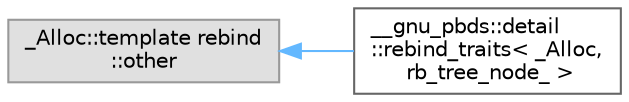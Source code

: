 digraph "Graphical Class Hierarchy"
{
 // LATEX_PDF_SIZE
  bgcolor="transparent";
  edge [fontname=Helvetica,fontsize=10,labelfontname=Helvetica,labelfontsize=10];
  node [fontname=Helvetica,fontsize=10,shape=box,height=0.2,width=0.4];
  rankdir="LR";
  Node0 [id="Node000000",label="_Alloc::template rebind\l::other",height=0.2,width=0.4,color="grey60", fillcolor="#E0E0E0", style="filled",tooltip=" "];
  Node0 -> Node1 [id="edge101_Node000000_Node000001",dir="back",color="steelblue1",style="solid",tooltip=" "];
  Node1 [id="Node000001",label="__gnu_pbds::detail\l::rebind_traits\< _Alloc,\l rb_tree_node_ \>",height=0.2,width=0.4,color="grey40", fillcolor="white", style="filled",URL="$struct____gnu__pbds_1_1detail_1_1rebind__traits.html",tooltip=" "];
}
